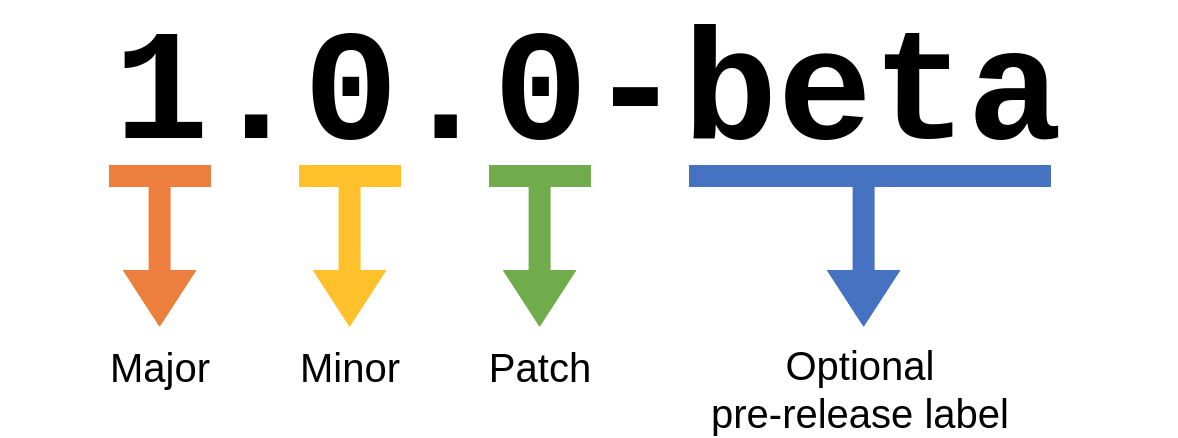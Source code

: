 <mxfile version="13.7.9" type="device" pages="2"><diagram id="bOZUWBvadirYGhz33zE6" name="Page-1"><mxGraphModel dx="569" dy="329" grid="1" gridSize="10" guides="1" tooltips="1" connect="1" arrows="1" fold="1" page="1" pageScale="1" pageWidth="850" pageHeight="1100" math="0" shadow="0"><root><mxCell id="0"/><mxCell id="1" parent="0"/><mxCell id="Mmiz2ReNHBAVlgN6c9An-1" value="&lt;font face=&quot;Courier New&quot; size=&quot;1&quot;&gt;&lt;b style=&quot;font-size: 79px&quot;&gt;1.0.0-beta&lt;/b&gt;&lt;/font&gt;" style="text;html=1;strokeColor=none;fillColor=none;align=center;verticalAlign=middle;whiteSpace=wrap;rounded=0;" vertex="1" parent="1"><mxGeometry x="85" y="50" width="588" height="90" as="geometry"/></mxCell><mxCell id="Mmiz2ReNHBAVlgN6c9An-8" value="" style="group" vertex="1" connectable="0" parent="1"><mxGeometry x="140" y="130" width="50" height="40" as="geometry"/></mxCell><mxCell id="Mmiz2ReNHBAVlgN6c9An-5" value="" style="shape=flexArrow;endArrow=classic;html=1;endWidth=24;endSize=8.67;strokeColor=#ec7f3d;fillColor=#ec7f3d;" edge="1" parent="Mmiz2ReNHBAVlgN6c9An-8"><mxGeometry width="50" height="50" relative="1" as="geometry"><mxPoint x="24.8" as="sourcePoint"/><mxPoint x="24.8" y="80" as="targetPoint"/><Array as="points"><mxPoint x="24.8" y="40"/></Array></mxGeometry></mxCell><mxCell id="Mmiz2ReNHBAVlgN6c9An-7" value="" style="rounded=0;whiteSpace=wrap;html=1;fillColor=#ec7f3d;strokeColor=#ec7f3d;" vertex="1" parent="Mmiz2ReNHBAVlgN6c9An-8"><mxGeometry width="50" height="10" as="geometry"/></mxCell><mxCell id="Mmiz2ReNHBAVlgN6c9An-9" value="" style="shape=flexArrow;endArrow=classic;html=1;endWidth=24;endSize=8.67;fillColor=#fec12c;strokeColor=#fec12c;" edge="1" parent="1"><mxGeometry width="50" height="50" relative="1" as="geometry"><mxPoint x="259.8" y="130" as="sourcePoint"/><mxPoint x="259.8" y="210" as="targetPoint"/><Array as="points"><mxPoint x="259.8" y="170"/></Array></mxGeometry></mxCell><mxCell id="Mmiz2ReNHBAVlgN6c9An-10" value="" style="rounded=0;whiteSpace=wrap;html=1;fillColor=#fec12c;strokeColor=#fec12c;" vertex="1" parent="1"><mxGeometry x="235" y="130" width="50" height="10" as="geometry"/></mxCell><mxCell id="Mmiz2ReNHBAVlgN6c9An-11" value="" style="shape=flexArrow;endArrow=classic;html=1;endWidth=24;endSize=8.67;fillColor=#71ac4c;strokeColor=#71AC4C;" edge="1" parent="1"><mxGeometry width="50" height="50" relative="1" as="geometry"><mxPoint x="354.8" y="130" as="sourcePoint"/><mxPoint x="354.8" y="210" as="targetPoint"/><Array as="points"><mxPoint x="354.8" y="170"/></Array></mxGeometry></mxCell><mxCell id="Mmiz2ReNHBAVlgN6c9An-12" value="" style="rounded=0;whiteSpace=wrap;html=1;fillColor=#71ac4c;strokeColor=#71AC4C;" vertex="1" parent="1"><mxGeometry x="330" y="130" width="50" height="10" as="geometry"/></mxCell><mxCell id="Mmiz2ReNHBAVlgN6c9An-13" value="" style="shape=flexArrow;endArrow=classic;html=1;endWidth=24;endSize=8.67;strokeColor=#4672C2;fillColor=#4672C2;" edge="1" parent="1"><mxGeometry width="50" height="50" relative="1" as="geometry"><mxPoint x="516.8" y="130" as="sourcePoint"/><mxPoint x="516.8" y="210" as="targetPoint"/><Array as="points"><mxPoint x="516.8" y="170"/></Array></mxGeometry></mxCell><mxCell id="Mmiz2ReNHBAVlgN6c9An-14" value="" style="rounded=0;whiteSpace=wrap;html=1;fillColor=#4672c2;strokeColor=#4672C2;" vertex="1" parent="1"><mxGeometry x="430" y="130" width="180" height="10" as="geometry"/></mxCell><mxCell id="Mmiz2ReNHBAVlgN6c9An-15" value="&lt;font style=&quot;font-size: 20px&quot;&gt;Major&lt;/font&gt;" style="text;html=1;strokeColor=none;fillColor=none;align=center;verticalAlign=middle;whiteSpace=wrap;rounded=0;" vertex="1" parent="1"><mxGeometry x="140" y="220" width="50" height="20" as="geometry"/></mxCell><mxCell id="Mmiz2ReNHBAVlgN6c9An-16" value="&lt;font style=&quot;font-size: 20px&quot;&gt;Minor&lt;/font&gt;" style="text;html=1;strokeColor=none;fillColor=none;align=center;verticalAlign=middle;whiteSpace=wrap;rounded=0;" vertex="1" parent="1"><mxGeometry x="235" y="220" width="50" height="20" as="geometry"/></mxCell><mxCell id="Mmiz2ReNHBAVlgN6c9An-17" value="&lt;font style=&quot;font-size: 20px&quot;&gt;Patch&lt;/font&gt;" style="text;html=1;strokeColor=none;fillColor=none;align=center;verticalAlign=middle;whiteSpace=wrap;rounded=0;" vertex="1" parent="1"><mxGeometry x="330" y="220" width="50" height="20" as="geometry"/></mxCell><mxCell id="Mmiz2ReNHBAVlgN6c9An-18" value="&lt;font style=&quot;font-size: 20px&quot;&gt;Optional&lt;br&gt;pre-release label&lt;br&gt;&lt;/font&gt;" style="text;html=1;strokeColor=none;fillColor=none;align=center;verticalAlign=middle;whiteSpace=wrap;rounded=0;" vertex="1" parent="1"><mxGeometry x="430" y="220" width="170" height="42" as="geometry"/></mxCell></root></mxGraphModel></diagram><diagram name="Copy of Page-1" id="wmWuMluirffylh1SMxiA"><mxGraphModel dx="677" dy="391" grid="1" gridSize="10" guides="1" tooltips="1" connect="1" arrows="1" fold="1" page="1" pageScale="1" pageWidth="850" pageHeight="1100" math="0" shadow="0"><root><mxCell id="OXcgKlzCIJlhyawPDJM4-0"/><mxCell id="OXcgKlzCIJlhyawPDJM4-1" parent="OXcgKlzCIJlhyawPDJM4-0"/><mxCell id="OXcgKlzCIJlhyawPDJM4-2" value="&lt;font face=&quot;Courier New&quot; size=&quot;1&quot;&gt;&lt;b style=&quot;font-size: 92px&quot;&gt;1.0.0-beta&lt;/b&gt;&lt;/font&gt;" style="text;html=1;strokeColor=none;fillColor=none;align=center;verticalAlign=middle;whiteSpace=wrap;rounded=0;" vertex="1" parent="OXcgKlzCIJlhyawPDJM4-1"><mxGeometry x="85" y="50" width="588" height="70" as="geometry"/></mxCell><mxCell id="OXcgKlzCIJlhyawPDJM4-3" value="" style="group" vertex="1" connectable="0" parent="OXcgKlzCIJlhyawPDJM4-1"><mxGeometry x="106" y="130" width="50" height="40" as="geometry"/></mxCell><mxCell id="OXcgKlzCIJlhyawPDJM4-4" value="" style="shape=flexArrow;endArrow=classic;html=1;endWidth=24;endSize=8.67;strokeColor=#ec7f3d;fillColor=#ec7f3d;" edge="1" parent="OXcgKlzCIJlhyawPDJM4-3"><mxGeometry width="50" height="50" relative="1" as="geometry"><mxPoint x="24.8" as="sourcePoint"/><mxPoint x="24.8" y="80" as="targetPoint"/><Array as="points"><mxPoint x="24.8" y="40"/></Array></mxGeometry></mxCell><mxCell id="OXcgKlzCIJlhyawPDJM4-5" value="" style="rounded=0;whiteSpace=wrap;html=1;fillColor=#ec7f3d;strokeColor=#ec7f3d;" vertex="1" parent="OXcgKlzCIJlhyawPDJM4-3"><mxGeometry width="50" height="10" as="geometry"/></mxCell><mxCell id="OXcgKlzCIJlhyawPDJM4-6" value="" style="shape=flexArrow;endArrow=classic;html=1;endWidth=24;endSize=8.67;fillColor=#fec12c;strokeColor=#fec12c;" edge="1" parent="OXcgKlzCIJlhyawPDJM4-1"><mxGeometry width="50" height="50" relative="1" as="geometry"><mxPoint x="240.8" y="130" as="sourcePoint"/><mxPoint x="240.8" y="210" as="targetPoint"/><Array as="points"><mxPoint x="240.8" y="170"/></Array></mxGeometry></mxCell><mxCell id="OXcgKlzCIJlhyawPDJM4-7" value="" style="rounded=0;whiteSpace=wrap;html=1;fillColor=#fec12c;strokeColor=#fec12c;" vertex="1" parent="OXcgKlzCIJlhyawPDJM4-1"><mxGeometry x="216" y="130" width="50" height="10" as="geometry"/></mxCell><mxCell id="OXcgKlzCIJlhyawPDJM4-8" value="" style="shape=flexArrow;endArrow=classic;html=1;endWidth=24;endSize=8.67;fillColor=#71ac4c;strokeColor=#71AC4C;" edge="1" parent="OXcgKlzCIJlhyawPDJM4-1"><mxGeometry width="50" height="50" relative="1" as="geometry"><mxPoint x="351.8" y="130" as="sourcePoint"/><mxPoint x="351.8" y="210" as="targetPoint"/><Array as="points"><mxPoint x="351.8" y="170"/></Array></mxGeometry></mxCell><mxCell id="OXcgKlzCIJlhyawPDJM4-9" value="" style="rounded=0;whiteSpace=wrap;html=1;fillColor=#71ac4c;strokeColor=#71AC4C;" vertex="1" parent="OXcgKlzCIJlhyawPDJM4-1"><mxGeometry x="327" y="130" width="50" height="10" as="geometry"/></mxCell><mxCell id="OXcgKlzCIJlhyawPDJM4-10" value="" style="shape=flexArrow;endArrow=classic;html=1;endWidth=24;endSize=8.67;strokeColor=#4672C2;fillColor=#4672C2;" edge="1" parent="OXcgKlzCIJlhyawPDJM4-1"><mxGeometry width="50" height="50" relative="1" as="geometry"><mxPoint x="536.8" y="130" as="sourcePoint"/><mxPoint x="536.8" y="210" as="targetPoint"/><Array as="points"><mxPoint x="536.8" y="170"/></Array></mxGeometry></mxCell><mxCell id="OXcgKlzCIJlhyawPDJM4-11" value="" style="rounded=0;whiteSpace=wrap;html=1;fillColor=#4672c2;strokeColor=#4672C2;" vertex="1" parent="OXcgKlzCIJlhyawPDJM4-1"><mxGeometry x="430" y="130" width="220" height="10" as="geometry"/></mxCell><mxCell id="OXcgKlzCIJlhyawPDJM4-12" value="&lt;font style=&quot;font-size: 27px&quot;&gt;Major&lt;/font&gt;" style="text;html=1;strokeColor=none;fillColor=none;align=center;verticalAlign=middle;whiteSpace=wrap;rounded=0;" vertex="1" parent="OXcgKlzCIJlhyawPDJM4-1"><mxGeometry x="106" y="220" width="50" height="20" as="geometry"/></mxCell><mxCell id="OXcgKlzCIJlhyawPDJM4-13" value="&lt;font style=&quot;font-size: 27px&quot;&gt;Minor&lt;/font&gt;" style="text;html=1;strokeColor=none;fillColor=none;align=center;verticalAlign=middle;whiteSpace=wrap;rounded=0;" vertex="1" parent="OXcgKlzCIJlhyawPDJM4-1"><mxGeometry x="214" y="220" width="50" height="20" as="geometry"/></mxCell><mxCell id="OXcgKlzCIJlhyawPDJM4-14" value="&lt;font style=&quot;font-size: 27px&quot;&gt;Patch&lt;/font&gt;" style="text;html=1;strokeColor=none;fillColor=none;align=center;verticalAlign=middle;whiteSpace=wrap;rounded=0;" vertex="1" parent="OXcgKlzCIJlhyawPDJM4-1"><mxGeometry x="326" y="220" width="50" height="20" as="geometry"/></mxCell><mxCell id="OXcgKlzCIJlhyawPDJM4-15" value="&lt;font style=&quot;font-size: 27px&quot;&gt;Optional&lt;br&gt;pre-release label&lt;br&gt;&lt;/font&gt;" style="text;html=1;strokeColor=none;fillColor=none;align=center;verticalAlign=middle;whiteSpace=wrap;rounded=0;" vertex="1" parent="OXcgKlzCIJlhyawPDJM4-1"><mxGeometry x="420" y="220" width="230" height="50" as="geometry"/></mxCell></root></mxGraphModel></diagram></mxfile>